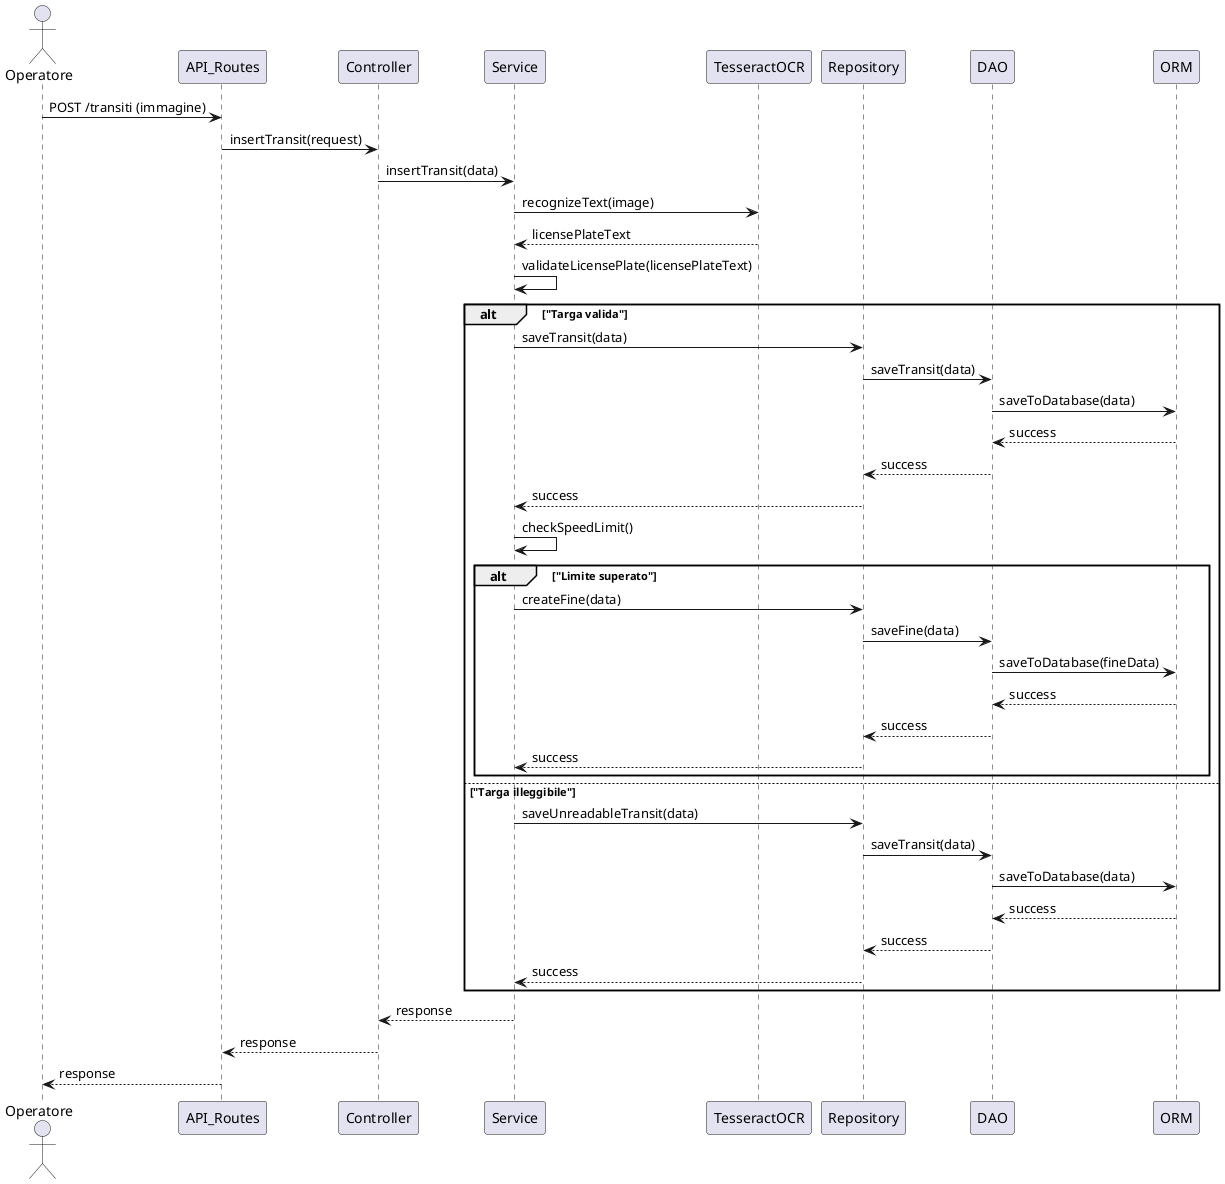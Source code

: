 @startuml
actor Operatore as Op

Op -> API_Routes : POST /transiti (immagine)
API_Routes -> Controller : insertTransit(request)
Controller -> Service : insertTransit(data)
Service -> TesseractOCR : recognizeText(image)
TesseractOCR --> Service : licensePlateText
Service -> Service : validateLicensePlate(licensePlateText)
alt "Targa valida"
    Service -> Repository : saveTransit(data)
    Repository -> DAO : saveTransit(data)
    DAO -> ORM : saveToDatabase(data)
    ORM --> DAO : success
    DAO --> Repository : success
    Repository --> Service : success
    Service -> Service : checkSpeedLimit()
    alt "Limite superato"
        Service -> Repository : createFine(data)
        Repository -> DAO : saveFine(data)
        DAO -> ORM : saveToDatabase(fineData)
        ORM --> DAO : success
        DAO --> Repository : success
        Repository --> Service : success
    end
else "Targa illeggibile"
    Service -> Repository : saveUnreadableTransit(data)
    Repository -> DAO : saveTransit(data)
    DAO -> ORM : saveToDatabase(data)
    ORM --> DAO : success
    DAO --> Repository : success
    Repository --> Service : success
end
Service --> Controller : response
Controller --> API_Routes : response
API_Routes --> Op : response
@enduml